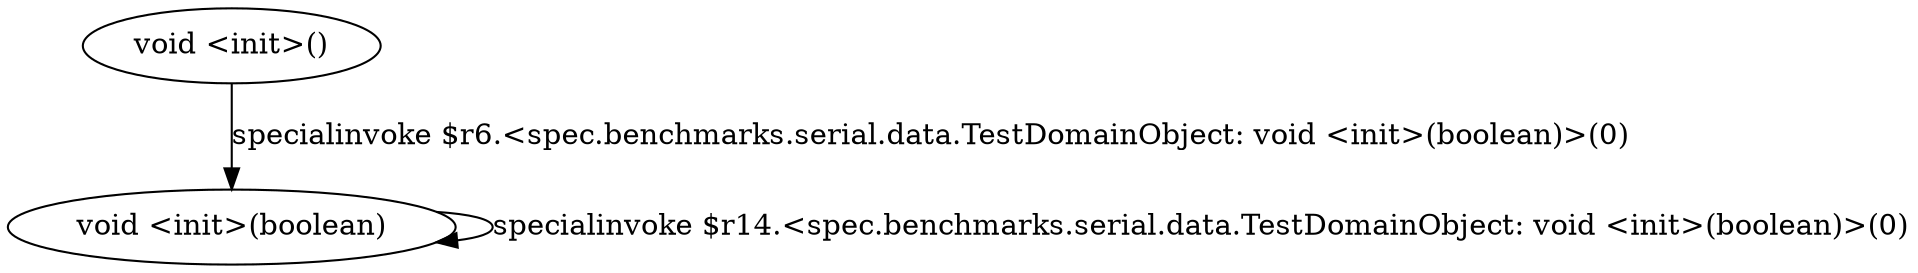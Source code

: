 digraph g {
1[label="void <init>(boolean)"]
0[label="void <init>()"]
0->1[label="specialinvoke $r6.<spec.benchmarks.serial.data.TestDomainObject: void <init>(boolean)>(0)"]
1->1[label="specialinvoke $r14.<spec.benchmarks.serial.data.TestDomainObject: void <init>(boolean)>(0)"]
}